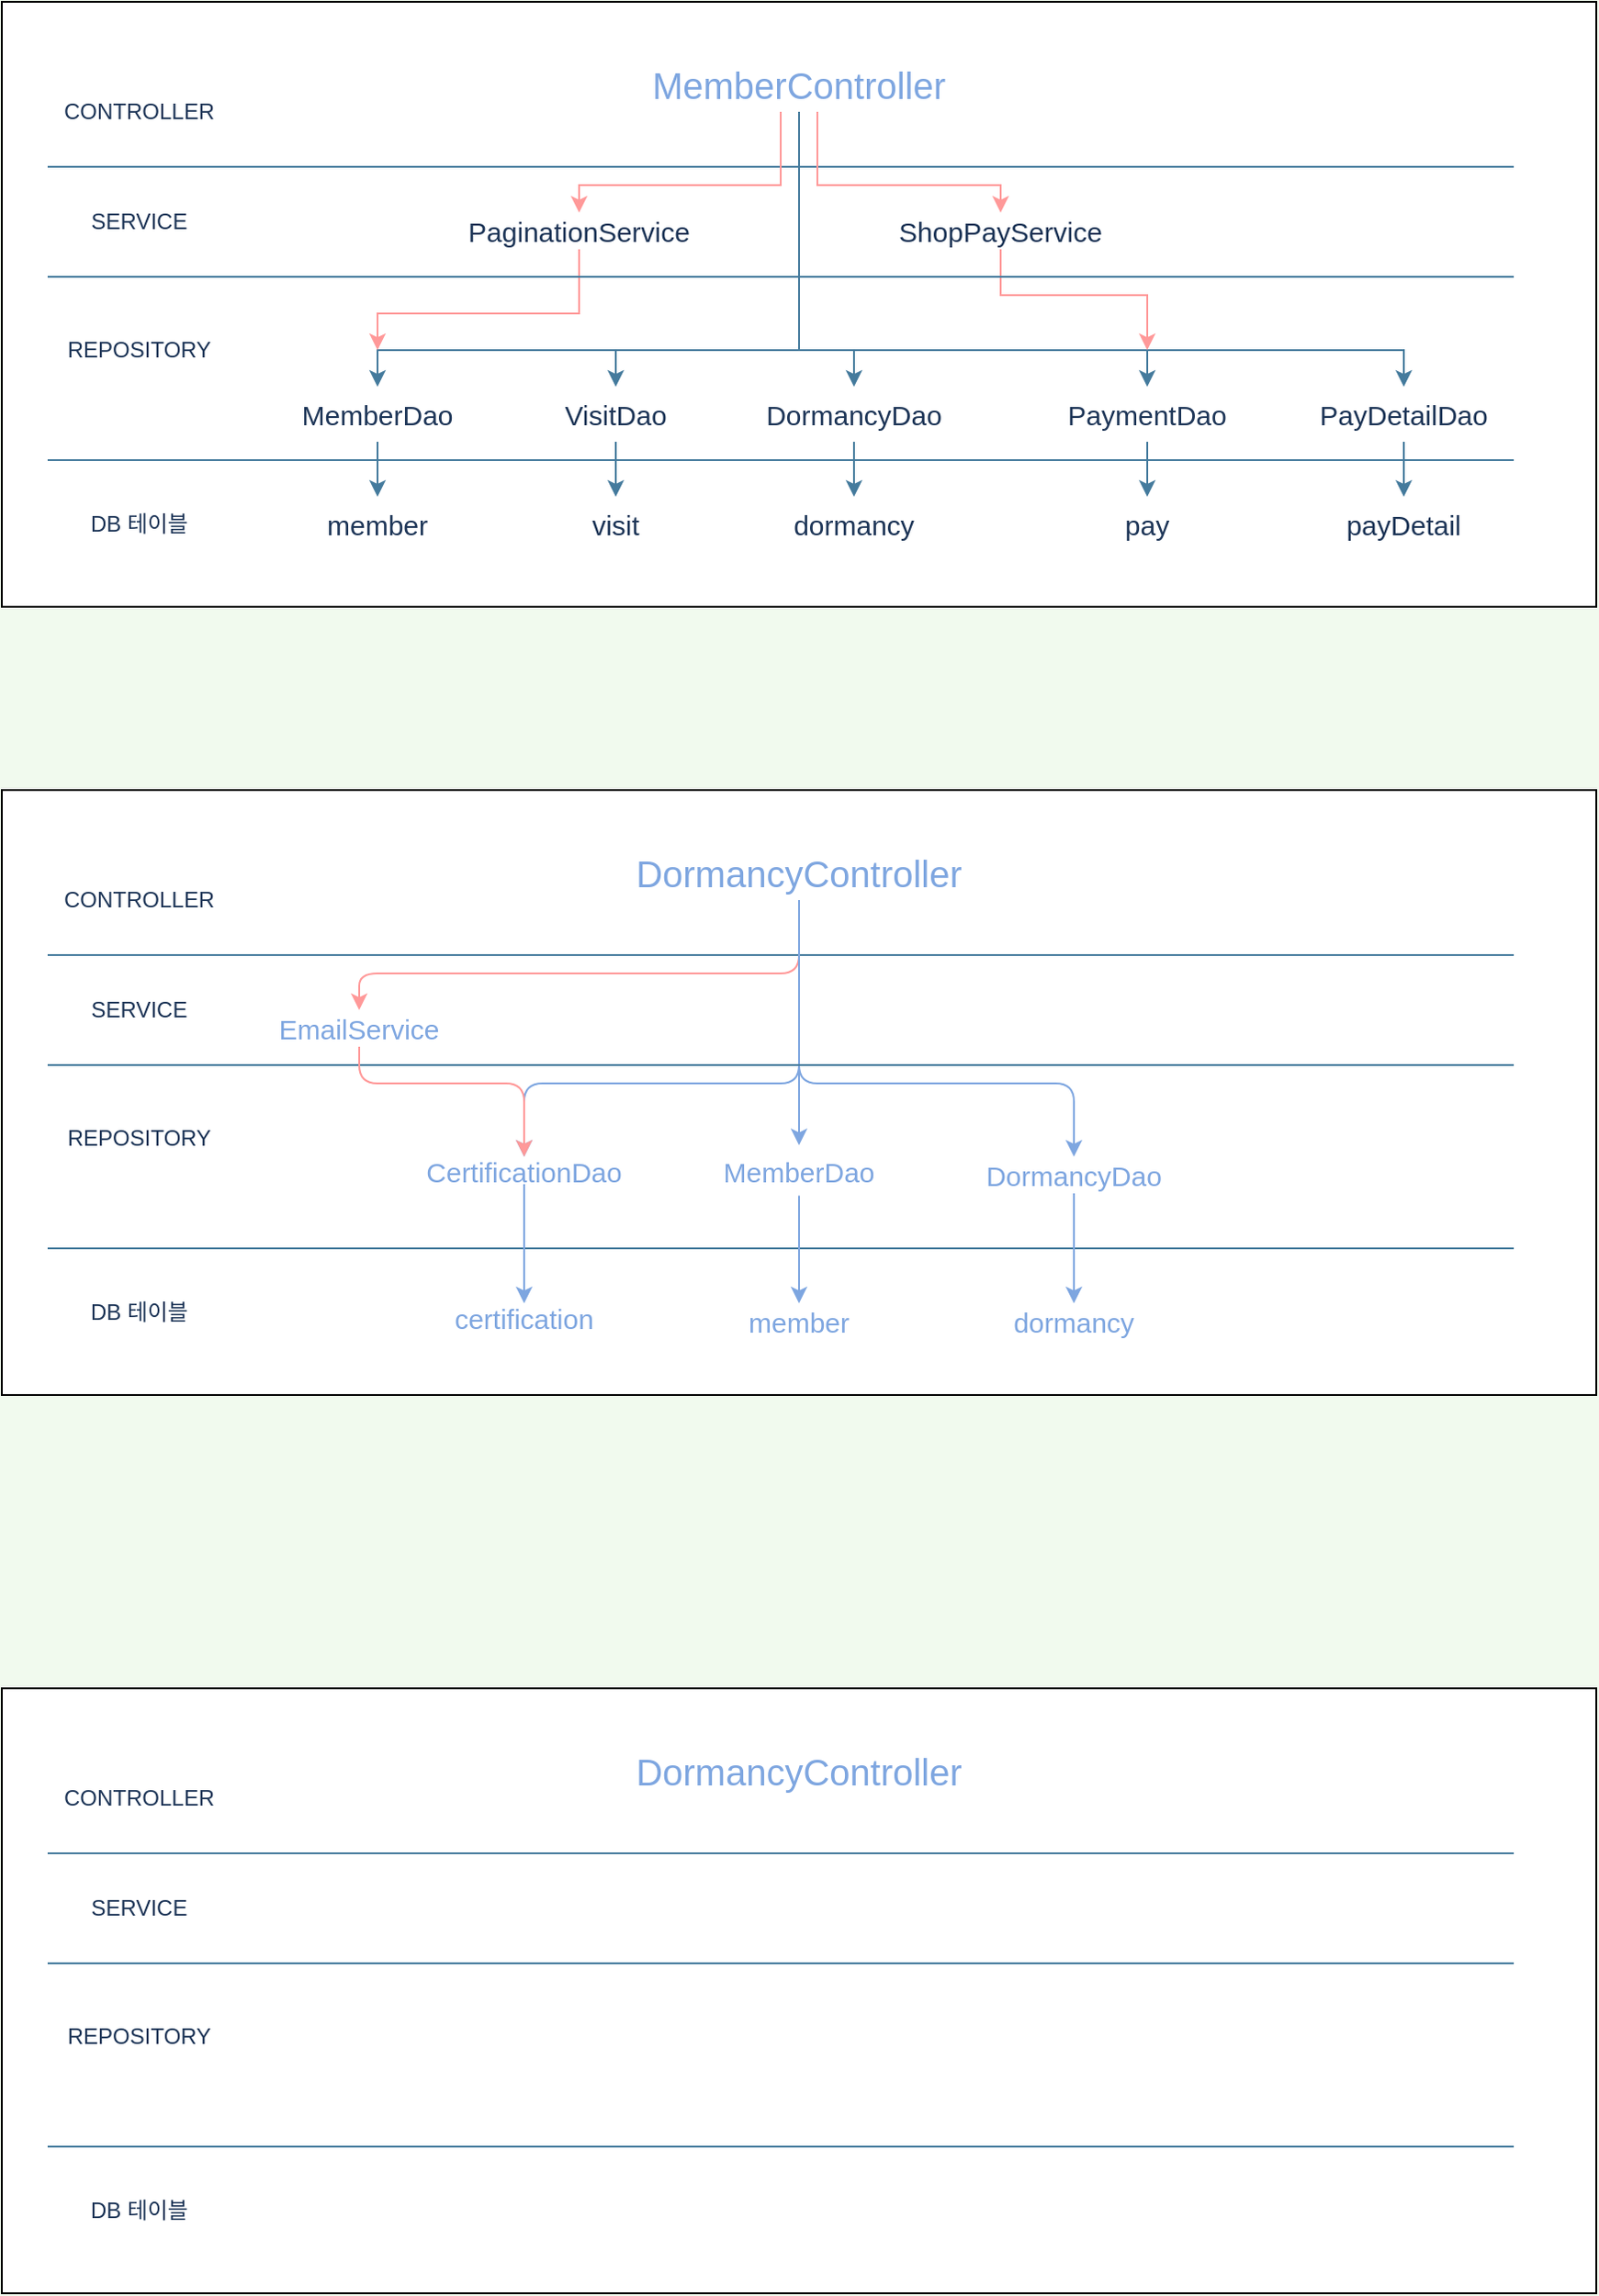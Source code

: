 <mxfile version="16.2.6" type="github">
  <diagram id="o5YWNzAbh3qB8RjAFsjl" name="Page-1">
    <mxGraphModel dx="1185" dy="635" grid="1" gridSize="10" guides="1" tooltips="1" connect="1" arrows="1" fold="1" page="1" pageScale="1" pageWidth="827" pageHeight="1169" background="#F1FAEE" math="0" shadow="0">
      <root>
        <mxCell id="0" />
        <mxCell id="1" parent="0" />
        <mxCell id="xTU-l0KiYJfRe7PfPw5q-31" value="" style="rounded=0;whiteSpace=wrap;html=1;fontSize=15;" vertex="1" parent="1">
          <mxGeometry x="195" y="120" width="870" height="330" as="geometry" />
        </mxCell>
        <mxCell id="B5aQ0IUT32xwoaF6itCj-6" value="CONTROLLER" style="text;html=1;strokeColor=none;fillColor=none;align=center;verticalAlign=middle;whiteSpace=wrap;rounded=0;fontColor=#1D3557;" parent="1" vertex="1">
          <mxGeometry x="230" y="170" width="80" height="20" as="geometry" />
        </mxCell>
        <mxCell id="B5aQ0IUT32xwoaF6itCj-7" value="SERVICE" style="text;html=1;strokeColor=none;fillColor=none;align=center;verticalAlign=middle;whiteSpace=wrap;rounded=0;fontColor=#1D3557;" parent="1" vertex="1">
          <mxGeometry x="230" y="230" width="80" height="20" as="geometry" />
        </mxCell>
        <mxCell id="B5aQ0IUT32xwoaF6itCj-8" value="REPOSITORY" style="text;html=1;strokeColor=none;fillColor=none;align=center;verticalAlign=middle;whiteSpace=wrap;rounded=0;fontColor=#1D3557;" parent="1" vertex="1">
          <mxGeometry x="230" y="300" width="80" height="20" as="geometry" />
        </mxCell>
        <mxCell id="B5aQ0IUT32xwoaF6itCj-9" value="DB 테이블" style="text;html=1;strokeColor=none;fillColor=none;align=center;verticalAlign=middle;whiteSpace=wrap;rounded=0;fontColor=#1D3557;" parent="1" vertex="1">
          <mxGeometry x="230" y="395" width="80" height="20" as="geometry" />
        </mxCell>
        <mxCell id="B5aQ0IUT32xwoaF6itCj-11" value="" style="endArrow=none;html=1;rounded=0;labelBackgroundColor=#F1FAEE;strokeColor=#457B9D;fontColor=#1D3557;" parent="1" edge="1">
          <mxGeometry width="50" height="50" relative="1" as="geometry">
            <mxPoint x="220" y="210" as="sourcePoint" />
            <mxPoint x="1020" y="210" as="targetPoint" />
          </mxGeometry>
        </mxCell>
        <mxCell id="B5aQ0IUT32xwoaF6itCj-27" value="" style="edgeStyle=orthogonalEdgeStyle;rounded=0;orthogonalLoop=1;jettySize=auto;html=1;fontSize=20;labelBackgroundColor=#F1FAEE;strokeColor=#457B9D;fontColor=#1D3557;" parent="1" source="B5aQ0IUT32xwoaF6itCj-18" target="B5aQ0IUT32xwoaF6itCj-26" edge="1">
          <mxGeometry relative="1" as="geometry">
            <Array as="points">
              <mxPoint x="630" y="310" />
              <mxPoint x="400" y="310" />
            </Array>
          </mxGeometry>
        </mxCell>
        <mxCell id="xTU-l0KiYJfRe7PfPw5q-4" value="" style="edgeStyle=orthogonalEdgeStyle;rounded=0;orthogonalLoop=1;jettySize=auto;html=1;fontSize=15;labelBackgroundColor=#F1FAEE;strokeColor=#457B9D;fontColor=#1D3557;" edge="1" parent="1" source="B5aQ0IUT32xwoaF6itCj-18" target="xTU-l0KiYJfRe7PfPw5q-3">
          <mxGeometry relative="1" as="geometry">
            <Array as="points">
              <mxPoint x="630" y="310" />
              <mxPoint x="530" y="310" />
            </Array>
          </mxGeometry>
        </mxCell>
        <mxCell id="xTU-l0KiYJfRe7PfPw5q-6" value="" style="edgeStyle=orthogonalEdgeStyle;rounded=0;orthogonalLoop=1;jettySize=auto;html=1;fontSize=15;labelBackgroundColor=#F1FAEE;strokeColor=#457B9D;fontColor=#1D3557;" edge="1" parent="1" source="B5aQ0IUT32xwoaF6itCj-18" target="xTU-l0KiYJfRe7PfPw5q-5">
          <mxGeometry relative="1" as="geometry">
            <Array as="points">
              <mxPoint x="630" y="310" />
              <mxPoint x="660" y="310" />
            </Array>
          </mxGeometry>
        </mxCell>
        <mxCell id="xTU-l0KiYJfRe7PfPw5q-11" value="" style="edgeStyle=orthogonalEdgeStyle;rounded=0;orthogonalLoop=1;jettySize=auto;html=1;fontSize=15;labelBackgroundColor=#F1FAEE;strokeColor=#457B9D;fontColor=#1D3557;" edge="1" parent="1" source="B5aQ0IUT32xwoaF6itCj-18" target="xTU-l0KiYJfRe7PfPw5q-10">
          <mxGeometry relative="1" as="geometry">
            <Array as="points">
              <mxPoint x="630" y="310" />
              <mxPoint x="820" y="310" />
            </Array>
          </mxGeometry>
        </mxCell>
        <mxCell id="xTU-l0KiYJfRe7PfPw5q-13" value="" style="edgeStyle=orthogonalEdgeStyle;rounded=0;orthogonalLoop=1;jettySize=auto;html=1;fontSize=15;labelBackgroundColor=#F1FAEE;strokeColor=#457B9D;fontColor=#1D3557;" edge="1" parent="1" source="B5aQ0IUT32xwoaF6itCj-18" target="xTU-l0KiYJfRe7PfPw5q-12">
          <mxGeometry relative="1" as="geometry">
            <Array as="points">
              <mxPoint x="630" y="310" />
              <mxPoint x="960" y="310" />
            </Array>
          </mxGeometry>
        </mxCell>
        <mxCell id="xTU-l0KiYJfRe7PfPw5q-15" value="" style="edgeStyle=orthogonalEdgeStyle;rounded=0;orthogonalLoop=1;jettySize=auto;html=1;fontSize=15;fontColor=#1D3557;labelBackgroundColor=#F1FAEE;strokeColor=#FF9999;" edge="1" parent="1" source="B5aQ0IUT32xwoaF6itCj-18" target="xTU-l0KiYJfRe7PfPw5q-14">
          <mxGeometry relative="1" as="geometry">
            <Array as="points">
              <mxPoint x="640" y="220" />
              <mxPoint x="740" y="220" />
            </Array>
          </mxGeometry>
        </mxCell>
        <mxCell id="xTU-l0KiYJfRe7PfPw5q-28" style="edgeStyle=orthogonalEdgeStyle;rounded=0;orthogonalLoop=1;jettySize=auto;html=1;entryX=0.5;entryY=0;entryDx=0;entryDy=0;labelBackgroundColor=#F1FAEE;fontSize=15;fontColor=#1D3557;strokeColor=#FF9999;" edge="1" parent="1" source="B5aQ0IUT32xwoaF6itCj-18" target="xTU-l0KiYJfRe7PfPw5q-1">
          <mxGeometry relative="1" as="geometry">
            <Array as="points">
              <mxPoint x="620" y="220" />
              <mxPoint x="510" y="220" />
            </Array>
          </mxGeometry>
        </mxCell>
        <mxCell id="B5aQ0IUT32xwoaF6itCj-18" value="MemberController" style="text;html=1;strokeColor=none;fillColor=none;align=center;verticalAlign=middle;whiteSpace=wrap;rounded=0;fontSize=20;fontColor=#7EA6E0;" parent="1" vertex="1">
          <mxGeometry x="570" y="150" width="120" height="30" as="geometry" />
        </mxCell>
        <mxCell id="B5aQ0IUT32xwoaF6itCj-29" value="" style="edgeStyle=orthogonalEdgeStyle;rounded=0;orthogonalLoop=1;jettySize=auto;html=1;fontSize=15;labelBackgroundColor=#F1FAEE;strokeColor=#457B9D;fontColor=#1D3557;" parent="1" source="B5aQ0IUT32xwoaF6itCj-26" target="B5aQ0IUT32xwoaF6itCj-28" edge="1">
          <mxGeometry relative="1" as="geometry">
            <Array as="points">
              <mxPoint x="400" y="420" />
              <mxPoint x="400" y="420" />
            </Array>
          </mxGeometry>
        </mxCell>
        <mxCell id="B5aQ0IUT32xwoaF6itCj-26" value="MemberDao" style="text;html=1;strokeColor=none;fillColor=none;align=center;verticalAlign=middle;whiteSpace=wrap;rounded=0;fontSize=15;fontColor=#1D3557;" parent="1" vertex="1">
          <mxGeometry x="340" y="330" width="120" height="30" as="geometry" />
        </mxCell>
        <mxCell id="B5aQ0IUT32xwoaF6itCj-28" value="member" style="text;html=1;strokeColor=none;fillColor=none;align=center;verticalAlign=middle;whiteSpace=wrap;rounded=0;fontSize=15;fontColor=#1D3557;" parent="1" vertex="1">
          <mxGeometry x="340" y="390" width="120" height="30" as="geometry" />
        </mxCell>
        <mxCell id="xTU-l0KiYJfRe7PfPw5q-26" style="edgeStyle=orthogonalEdgeStyle;rounded=0;orthogonalLoop=1;jettySize=auto;html=1;fontSize=15;strokeColor=#FF9999;labelBackgroundColor=#F1FAEE;fontColor=#1D3557;" edge="1" parent="1" source="xTU-l0KiYJfRe7PfPw5q-1">
          <mxGeometry relative="1" as="geometry">
            <mxPoint x="400" y="310" as="targetPoint" />
            <Array as="points">
              <mxPoint x="510" y="290" />
              <mxPoint x="400" y="290" />
            </Array>
          </mxGeometry>
        </mxCell>
        <mxCell id="xTU-l0KiYJfRe7PfPw5q-1" value="PaginationService" style="text;html=1;strokeColor=none;fillColor=none;align=center;verticalAlign=middle;whiteSpace=wrap;rounded=0;fontSize=15;fontColor=#1D3557;" vertex="1" parent="1">
          <mxGeometry x="450" y="235" width="120" height="20" as="geometry" />
        </mxCell>
        <mxCell id="xTU-l0KiYJfRe7PfPw5q-17" value="" style="edgeStyle=orthogonalEdgeStyle;rounded=0;orthogonalLoop=1;jettySize=auto;html=1;fontSize=15;labelBackgroundColor=#F1FAEE;strokeColor=#457B9D;fontColor=#1D3557;" edge="1" parent="1" source="xTU-l0KiYJfRe7PfPw5q-3" target="xTU-l0KiYJfRe7PfPw5q-16">
          <mxGeometry relative="1" as="geometry" />
        </mxCell>
        <mxCell id="xTU-l0KiYJfRe7PfPw5q-3" value="VisitDao" style="text;html=1;strokeColor=none;fillColor=none;align=center;verticalAlign=middle;whiteSpace=wrap;rounded=0;fontSize=15;fontColor=#1D3557;" vertex="1" parent="1">
          <mxGeometry x="470" y="330" width="120" height="30" as="geometry" />
        </mxCell>
        <mxCell id="xTU-l0KiYJfRe7PfPw5q-19" value="" style="edgeStyle=orthogonalEdgeStyle;rounded=0;orthogonalLoop=1;jettySize=auto;html=1;fontSize=15;labelBackgroundColor=#F1FAEE;strokeColor=#457B9D;fontColor=#1D3557;" edge="1" parent="1" source="xTU-l0KiYJfRe7PfPw5q-5" target="xTU-l0KiYJfRe7PfPw5q-18">
          <mxGeometry relative="1" as="geometry" />
        </mxCell>
        <mxCell id="xTU-l0KiYJfRe7PfPw5q-5" value="DormancyDao" style="text;html=1;strokeColor=none;fillColor=none;align=center;verticalAlign=middle;whiteSpace=wrap;rounded=0;fontSize=15;fontColor=#1D3557;" vertex="1" parent="1">
          <mxGeometry x="600" y="330" width="120" height="30" as="geometry" />
        </mxCell>
        <mxCell id="xTU-l0KiYJfRe7PfPw5q-23" value="" style="edgeStyle=orthogonalEdgeStyle;rounded=0;orthogonalLoop=1;jettySize=auto;html=1;fontSize=15;labelBackgroundColor=#F1FAEE;strokeColor=#457B9D;fontColor=#1D3557;" edge="1" parent="1" source="xTU-l0KiYJfRe7PfPw5q-10" target="xTU-l0KiYJfRe7PfPw5q-22">
          <mxGeometry relative="1" as="geometry" />
        </mxCell>
        <mxCell id="xTU-l0KiYJfRe7PfPw5q-10" value="PaymentDao" style="text;html=1;strokeColor=none;fillColor=none;align=center;verticalAlign=middle;whiteSpace=wrap;rounded=0;fontSize=15;fontColor=#1D3557;" vertex="1" parent="1">
          <mxGeometry x="760" y="330" width="120" height="30" as="geometry" />
        </mxCell>
        <mxCell id="xTU-l0KiYJfRe7PfPw5q-25" value="" style="edgeStyle=orthogonalEdgeStyle;rounded=0;orthogonalLoop=1;jettySize=auto;html=1;fontSize=15;labelBackgroundColor=#F1FAEE;strokeColor=#457B9D;fontColor=#1D3557;" edge="1" parent="1" source="xTU-l0KiYJfRe7PfPw5q-12" target="xTU-l0KiYJfRe7PfPw5q-24">
          <mxGeometry relative="1" as="geometry" />
        </mxCell>
        <mxCell id="xTU-l0KiYJfRe7PfPw5q-12" value="PayDetailDao" style="text;html=1;strokeColor=none;fillColor=none;align=center;verticalAlign=middle;whiteSpace=wrap;rounded=0;fontSize=15;fontColor=#1D3557;" vertex="1" parent="1">
          <mxGeometry x="900" y="330" width="120" height="30" as="geometry" />
        </mxCell>
        <mxCell id="xTU-l0KiYJfRe7PfPw5q-27" style="edgeStyle=orthogonalEdgeStyle;rounded=0;orthogonalLoop=1;jettySize=auto;html=1;fontSize=15;strokeColor=#FF9999;labelBackgroundColor=#F1FAEE;fontColor=#1D3557;" edge="1" parent="1" source="xTU-l0KiYJfRe7PfPw5q-14">
          <mxGeometry relative="1" as="geometry">
            <mxPoint x="820" y="310" as="targetPoint" />
            <Array as="points">
              <mxPoint x="740" y="280" />
              <mxPoint x="820" y="280" />
            </Array>
          </mxGeometry>
        </mxCell>
        <mxCell id="xTU-l0KiYJfRe7PfPw5q-14" value="ShopPayService" style="text;html=1;strokeColor=none;fillColor=none;align=center;verticalAlign=middle;whiteSpace=wrap;rounded=0;fontSize=15;fontColor=#1D3557;" vertex="1" parent="1">
          <mxGeometry x="680" y="235" width="120" height="20" as="geometry" />
        </mxCell>
        <mxCell id="xTU-l0KiYJfRe7PfPw5q-16" value="visit" style="text;html=1;strokeColor=none;fillColor=none;align=center;verticalAlign=middle;whiteSpace=wrap;rounded=0;fontSize=15;fontColor=#1D3557;" vertex="1" parent="1">
          <mxGeometry x="470" y="390" width="120" height="30" as="geometry" />
        </mxCell>
        <mxCell id="xTU-l0KiYJfRe7PfPw5q-18" value="dormancy" style="text;html=1;strokeColor=none;fillColor=none;align=center;verticalAlign=middle;whiteSpace=wrap;rounded=0;fontSize=15;fontColor=#1D3557;" vertex="1" parent="1">
          <mxGeometry x="600" y="390" width="120" height="30" as="geometry" />
        </mxCell>
        <mxCell id="xTU-l0KiYJfRe7PfPw5q-22" value="pay" style="text;html=1;strokeColor=none;fillColor=none;align=center;verticalAlign=middle;whiteSpace=wrap;rounded=0;fontSize=15;fontColor=#1D3557;" vertex="1" parent="1">
          <mxGeometry x="760" y="390" width="120" height="30" as="geometry" />
        </mxCell>
        <mxCell id="xTU-l0KiYJfRe7PfPw5q-24" value="payDetail" style="text;html=1;strokeColor=none;fillColor=none;align=center;verticalAlign=middle;whiteSpace=wrap;rounded=0;fontSize=15;fontColor=#1D3557;" vertex="1" parent="1">
          <mxGeometry x="900" y="390" width="120" height="30" as="geometry" />
        </mxCell>
        <mxCell id="xTU-l0KiYJfRe7PfPw5q-29" value="" style="endArrow=none;html=1;rounded=0;labelBackgroundColor=#F1FAEE;strokeColor=#457B9D;fontColor=#1D3557;" edge="1" parent="1">
          <mxGeometry width="50" height="50" relative="1" as="geometry">
            <mxPoint x="220" y="270" as="sourcePoint" />
            <mxPoint x="1020" y="270" as="targetPoint" />
          </mxGeometry>
        </mxCell>
        <mxCell id="xTU-l0KiYJfRe7PfPw5q-30" value="" style="endArrow=none;html=1;rounded=0;labelBackgroundColor=#F1FAEE;strokeColor=#457B9D;fontColor=#1D3557;" edge="1" parent="1">
          <mxGeometry width="50" height="50" relative="1" as="geometry">
            <mxPoint x="220" y="370" as="sourcePoint" />
            <mxPoint x="1020" y="370" as="targetPoint" />
          </mxGeometry>
        </mxCell>
        <mxCell id="xTU-l0KiYJfRe7PfPw5q-32" value="" style="rounded=0;whiteSpace=wrap;html=1;fontSize=15;" vertex="1" parent="1">
          <mxGeometry x="195" y="550" width="870" height="330" as="geometry" />
        </mxCell>
        <mxCell id="xTU-l0KiYJfRe7PfPw5q-33" value="CONTROLLER" style="text;html=1;strokeColor=none;fillColor=none;align=center;verticalAlign=middle;whiteSpace=wrap;rounded=0;fontColor=#1D3557;" vertex="1" parent="1">
          <mxGeometry x="230" y="600" width="80" height="20" as="geometry" />
        </mxCell>
        <mxCell id="xTU-l0KiYJfRe7PfPw5q-34" value="SERVICE" style="text;html=1;strokeColor=none;fillColor=none;align=center;verticalAlign=middle;whiteSpace=wrap;rounded=0;fontColor=#1D3557;" vertex="1" parent="1">
          <mxGeometry x="230" y="660" width="80" height="20" as="geometry" />
        </mxCell>
        <mxCell id="xTU-l0KiYJfRe7PfPw5q-35" value="REPOSITORY" style="text;html=1;strokeColor=none;fillColor=none;align=center;verticalAlign=middle;whiteSpace=wrap;rounded=0;fontColor=#1D3557;" vertex="1" parent="1">
          <mxGeometry x="230" y="730" width="80" height="20" as="geometry" />
        </mxCell>
        <mxCell id="xTU-l0KiYJfRe7PfPw5q-36" value="DB 테이블" style="text;html=1;strokeColor=none;fillColor=none;align=center;verticalAlign=middle;whiteSpace=wrap;rounded=0;fontColor=#1D3557;" vertex="1" parent="1">
          <mxGeometry x="230" y="825" width="80" height="20" as="geometry" />
        </mxCell>
        <mxCell id="xTU-l0KiYJfRe7PfPw5q-37" value="" style="endArrow=none;html=1;rounded=0;labelBackgroundColor=#F1FAEE;strokeColor=#457B9D;fontColor=#1D3557;" edge="1" parent="1">
          <mxGeometry width="50" height="50" relative="1" as="geometry">
            <mxPoint x="220" y="640" as="sourcePoint" />
            <mxPoint x="1020" y="640" as="targetPoint" />
          </mxGeometry>
        </mxCell>
        <mxCell id="xTU-l0KiYJfRe7PfPw5q-78" value="" style="edgeStyle=orthogonalEdgeStyle;curved=0;rounded=1;sketch=0;orthogonalLoop=1;jettySize=auto;html=1;fontColor=#7EA6E0;strokeColor=#FF9999;fillColor=#A8DADC;entryX=0.5;entryY=0;entryDx=0;entryDy=0;" edge="1" parent="1" source="xTU-l0KiYJfRe7PfPw5q-45" target="xTU-l0KiYJfRe7PfPw5q-77">
          <mxGeometry relative="1" as="geometry">
            <Array as="points">
              <mxPoint x="630" y="650" />
              <mxPoint x="390" y="650" />
            </Array>
          </mxGeometry>
        </mxCell>
        <mxCell id="xTU-l0KiYJfRe7PfPw5q-80" value="" style="edgeStyle=orthogonalEdgeStyle;curved=0;rounded=1;sketch=0;orthogonalLoop=1;jettySize=auto;html=1;fontSize=15;fontColor=#7EA6E0;strokeColor=#7EA6E0;fillColor=#A8DADC;entryX=0.5;entryY=0;entryDx=0;entryDy=0;" edge="1" parent="1" source="xTU-l0KiYJfRe7PfPw5q-45" target="xTU-l0KiYJfRe7PfPw5q-79">
          <mxGeometry relative="1" as="geometry">
            <Array as="points">
              <mxPoint x="630" y="710" />
              <mxPoint x="480" y="710" />
            </Array>
          </mxGeometry>
        </mxCell>
        <mxCell id="xTU-l0KiYJfRe7PfPw5q-82" value="" style="edgeStyle=orthogonalEdgeStyle;curved=0;rounded=1;sketch=0;orthogonalLoop=1;jettySize=auto;html=1;fontSize=15;fontColor=#7EA6E0;strokeColor=#7EA6E0;fillColor=#A8DADC;" edge="1" parent="1" source="xTU-l0KiYJfRe7PfPw5q-45" target="xTU-l0KiYJfRe7PfPw5q-81">
          <mxGeometry relative="1" as="geometry" />
        </mxCell>
        <mxCell id="xTU-l0KiYJfRe7PfPw5q-84" value="" style="edgeStyle=orthogonalEdgeStyle;curved=0;rounded=1;sketch=0;orthogonalLoop=1;jettySize=auto;html=1;fontSize=15;fontColor=#7EA6E0;strokeColor=#7EA6E0;fillColor=#A8DADC;" edge="1" parent="1" source="xTU-l0KiYJfRe7PfPw5q-45" target="xTU-l0KiYJfRe7PfPw5q-83">
          <mxGeometry relative="1" as="geometry">
            <Array as="points">
              <mxPoint x="630" y="710" />
              <mxPoint x="780" y="710" />
            </Array>
          </mxGeometry>
        </mxCell>
        <mxCell id="xTU-l0KiYJfRe7PfPw5q-45" value="DormancyController" style="text;html=1;strokeColor=none;fillColor=none;align=center;verticalAlign=middle;whiteSpace=wrap;rounded=0;fontSize=20;fontColor=#7EA6E0;" vertex="1" parent="1">
          <mxGeometry x="570" y="580" width="120" height="30" as="geometry" />
        </mxCell>
        <mxCell id="xTU-l0KiYJfRe7PfPw5q-65" value="" style="endArrow=none;html=1;rounded=0;labelBackgroundColor=#F1FAEE;strokeColor=#457B9D;fontColor=#1D3557;" edge="1" parent="1">
          <mxGeometry width="50" height="50" relative="1" as="geometry">
            <mxPoint x="220" y="700" as="sourcePoint" />
            <mxPoint x="1020" y="700" as="targetPoint" />
          </mxGeometry>
        </mxCell>
        <mxCell id="xTU-l0KiYJfRe7PfPw5q-66" value="" style="endArrow=none;html=1;rounded=0;labelBackgroundColor=#F1FAEE;strokeColor=#457B9D;fontColor=#1D3557;" edge="1" parent="1">
          <mxGeometry width="50" height="50" relative="1" as="geometry">
            <mxPoint x="220" y="800" as="sourcePoint" />
            <mxPoint x="1020" y="800" as="targetPoint" />
          </mxGeometry>
        </mxCell>
        <mxCell id="xTU-l0KiYJfRe7PfPw5q-68" value="" style="rounded=0;whiteSpace=wrap;html=1;fontSize=15;" vertex="1" parent="1">
          <mxGeometry x="195" y="1040" width="870" height="330" as="geometry" />
        </mxCell>
        <mxCell id="xTU-l0KiYJfRe7PfPw5q-69" value="CONTROLLER" style="text;html=1;strokeColor=none;fillColor=none;align=center;verticalAlign=middle;whiteSpace=wrap;rounded=0;fontColor=#1D3557;" vertex="1" parent="1">
          <mxGeometry x="230" y="1090" width="80" height="20" as="geometry" />
        </mxCell>
        <mxCell id="xTU-l0KiYJfRe7PfPw5q-70" value="SERVICE" style="text;html=1;strokeColor=none;fillColor=none;align=center;verticalAlign=middle;whiteSpace=wrap;rounded=0;fontColor=#1D3557;" vertex="1" parent="1">
          <mxGeometry x="230" y="1150" width="80" height="20" as="geometry" />
        </mxCell>
        <mxCell id="xTU-l0KiYJfRe7PfPw5q-71" value="REPOSITORY" style="text;html=1;strokeColor=none;fillColor=none;align=center;verticalAlign=middle;whiteSpace=wrap;rounded=0;fontColor=#1D3557;" vertex="1" parent="1">
          <mxGeometry x="230" y="1220" width="80" height="20" as="geometry" />
        </mxCell>
        <mxCell id="xTU-l0KiYJfRe7PfPw5q-72" value="DB 테이블" style="text;html=1;strokeColor=none;fillColor=none;align=center;verticalAlign=middle;whiteSpace=wrap;rounded=0;fontColor=#1D3557;" vertex="1" parent="1">
          <mxGeometry x="230" y="1315" width="80" height="20" as="geometry" />
        </mxCell>
        <mxCell id="xTU-l0KiYJfRe7PfPw5q-73" value="" style="endArrow=none;html=1;rounded=0;labelBackgroundColor=#F1FAEE;strokeColor=#457B9D;fontColor=#1D3557;" edge="1" parent="1">
          <mxGeometry width="50" height="50" relative="1" as="geometry">
            <mxPoint x="220" y="1130" as="sourcePoint" />
            <mxPoint x="1020" y="1130" as="targetPoint" />
          </mxGeometry>
        </mxCell>
        <mxCell id="xTU-l0KiYJfRe7PfPw5q-74" value="DormancyController" style="text;html=1;strokeColor=none;fillColor=none;align=center;verticalAlign=middle;whiteSpace=wrap;rounded=0;fontSize=20;fontColor=#7EA6E0;" vertex="1" parent="1">
          <mxGeometry x="570" y="1070" width="120" height="30" as="geometry" />
        </mxCell>
        <mxCell id="xTU-l0KiYJfRe7PfPw5q-75" value="" style="endArrow=none;html=1;rounded=0;labelBackgroundColor=#F1FAEE;strokeColor=#457B9D;fontColor=#1D3557;" edge="1" parent="1">
          <mxGeometry width="50" height="50" relative="1" as="geometry">
            <mxPoint x="220" y="1190" as="sourcePoint" />
            <mxPoint x="1020" y="1190" as="targetPoint" />
          </mxGeometry>
        </mxCell>
        <mxCell id="xTU-l0KiYJfRe7PfPw5q-76" value="" style="endArrow=none;html=1;rounded=0;labelBackgroundColor=#F1FAEE;strokeColor=#457B9D;fontColor=#1D3557;" edge="1" parent="1">
          <mxGeometry width="50" height="50" relative="1" as="geometry">
            <mxPoint x="220" y="1290" as="sourcePoint" />
            <mxPoint x="1020" y="1290" as="targetPoint" />
          </mxGeometry>
        </mxCell>
        <mxCell id="xTU-l0KiYJfRe7PfPw5q-87" style="edgeStyle=orthogonalEdgeStyle;curved=0;rounded=1;sketch=0;orthogonalLoop=1;jettySize=auto;html=1;entryX=0.5;entryY=0;entryDx=0;entryDy=0;fontSize=15;fontColor=#7EA6E0;strokeColor=#FF9999;fillColor=#A8DADC;" edge="1" parent="1" source="xTU-l0KiYJfRe7PfPw5q-77" target="xTU-l0KiYJfRe7PfPw5q-79">
          <mxGeometry relative="1" as="geometry">
            <Array as="points">
              <mxPoint x="390" y="710" />
              <mxPoint x="480" y="710" />
            </Array>
          </mxGeometry>
        </mxCell>
        <mxCell id="xTU-l0KiYJfRe7PfPw5q-77" value="EmailService" style="text;html=1;strokeColor=none;fillColor=none;align=center;verticalAlign=middle;whiteSpace=wrap;rounded=0;fontSize=15;fontColor=#7EA6E0;" vertex="1" parent="1">
          <mxGeometry x="330" y="670" width="120" height="20" as="geometry" />
        </mxCell>
        <mxCell id="xTU-l0KiYJfRe7PfPw5q-91" value="" style="edgeStyle=orthogonalEdgeStyle;curved=0;rounded=1;sketch=0;orthogonalLoop=1;jettySize=auto;html=1;fontSize=15;fontColor=#7EA6E0;strokeColor=#7EA6E0;fillColor=#A8DADC;" edge="1" parent="1" source="xTU-l0KiYJfRe7PfPw5q-79" target="xTU-l0KiYJfRe7PfPw5q-90">
          <mxGeometry relative="1" as="geometry" />
        </mxCell>
        <mxCell id="xTU-l0KiYJfRe7PfPw5q-79" value="CertificationDao" style="text;html=1;strokeColor=none;fillColor=none;align=center;verticalAlign=middle;whiteSpace=wrap;rounded=0;fontSize=15;fontColor=#7EA6E0;" vertex="1" parent="1">
          <mxGeometry x="420" y="750" width="120" height="15" as="geometry" />
        </mxCell>
        <mxCell id="xTU-l0KiYJfRe7PfPw5q-93" value="" style="edgeStyle=orthogonalEdgeStyle;curved=0;rounded=1;sketch=0;orthogonalLoop=1;jettySize=auto;html=1;fontSize=15;fontColor=#7EA6E0;strokeColor=#7EA6E0;fillColor=#A8DADC;" edge="1" parent="1" source="xTU-l0KiYJfRe7PfPw5q-81" target="xTU-l0KiYJfRe7PfPw5q-92">
          <mxGeometry relative="1" as="geometry" />
        </mxCell>
        <mxCell id="xTU-l0KiYJfRe7PfPw5q-81" value="MemberDao" style="text;html=1;strokeColor=none;fillColor=none;align=center;verticalAlign=middle;whiteSpace=wrap;rounded=0;fontSize=15;fontColor=#7EA6E0;" vertex="1" parent="1">
          <mxGeometry x="570" y="743.75" width="120" height="27.5" as="geometry" />
        </mxCell>
        <mxCell id="xTU-l0KiYJfRe7PfPw5q-95" value="" style="edgeStyle=orthogonalEdgeStyle;curved=0;rounded=1;sketch=0;orthogonalLoop=1;jettySize=auto;html=1;fontSize=15;fontColor=#7EA6E0;strokeColor=#7EA6E0;fillColor=#A8DADC;" edge="1" parent="1" source="xTU-l0KiYJfRe7PfPw5q-83" target="xTU-l0KiYJfRe7PfPw5q-94">
          <mxGeometry relative="1" as="geometry" />
        </mxCell>
        <mxCell id="xTU-l0KiYJfRe7PfPw5q-83" value="DormancyDao" style="text;html=1;strokeColor=none;fillColor=none;align=center;verticalAlign=middle;whiteSpace=wrap;rounded=0;fontSize=15;fontColor=#7EA6E0;" vertex="1" parent="1">
          <mxGeometry x="720" y="750" width="120" height="20" as="geometry" />
        </mxCell>
        <mxCell id="xTU-l0KiYJfRe7PfPw5q-90" value="certification" style="text;html=1;strokeColor=none;fillColor=none;align=center;verticalAlign=middle;whiteSpace=wrap;rounded=0;fontSize=15;fontColor=#7EA6E0;" vertex="1" parent="1">
          <mxGeometry x="420" y="830" width="120" height="15" as="geometry" />
        </mxCell>
        <mxCell id="xTU-l0KiYJfRe7PfPw5q-92" value="member" style="text;html=1;strokeColor=none;fillColor=none;align=center;verticalAlign=middle;whiteSpace=wrap;rounded=0;fontSize=15;fontColor=#7EA6E0;" vertex="1" parent="1">
          <mxGeometry x="570" y="830" width="120" height="20" as="geometry" />
        </mxCell>
        <mxCell id="xTU-l0KiYJfRe7PfPw5q-94" value="dormancy" style="text;html=1;strokeColor=none;fillColor=none;align=center;verticalAlign=middle;whiteSpace=wrap;rounded=0;fontSize=15;fontColor=#7EA6E0;" vertex="1" parent="1">
          <mxGeometry x="720" y="830" width="120" height="20" as="geometry" />
        </mxCell>
      </root>
    </mxGraphModel>
  </diagram>
</mxfile>
